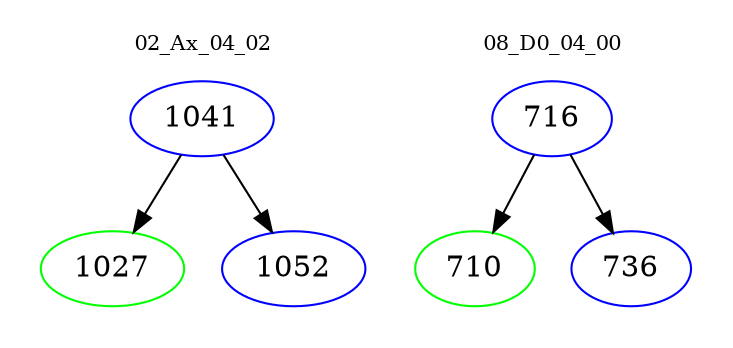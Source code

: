 digraph{
subgraph cluster_0 {
color = white
label = "02_Ax_04_02";
fontsize=10;
T0_1041 [label="1041", color="blue"]
T0_1041 -> T0_1027 [color="black"]
T0_1027 [label="1027", color="green"]
T0_1041 -> T0_1052 [color="black"]
T0_1052 [label="1052", color="blue"]
}
subgraph cluster_1 {
color = white
label = "08_D0_04_00";
fontsize=10;
T1_716 [label="716", color="blue"]
T1_716 -> T1_710 [color="black"]
T1_710 [label="710", color="green"]
T1_716 -> T1_736 [color="black"]
T1_736 [label="736", color="blue"]
}
}
